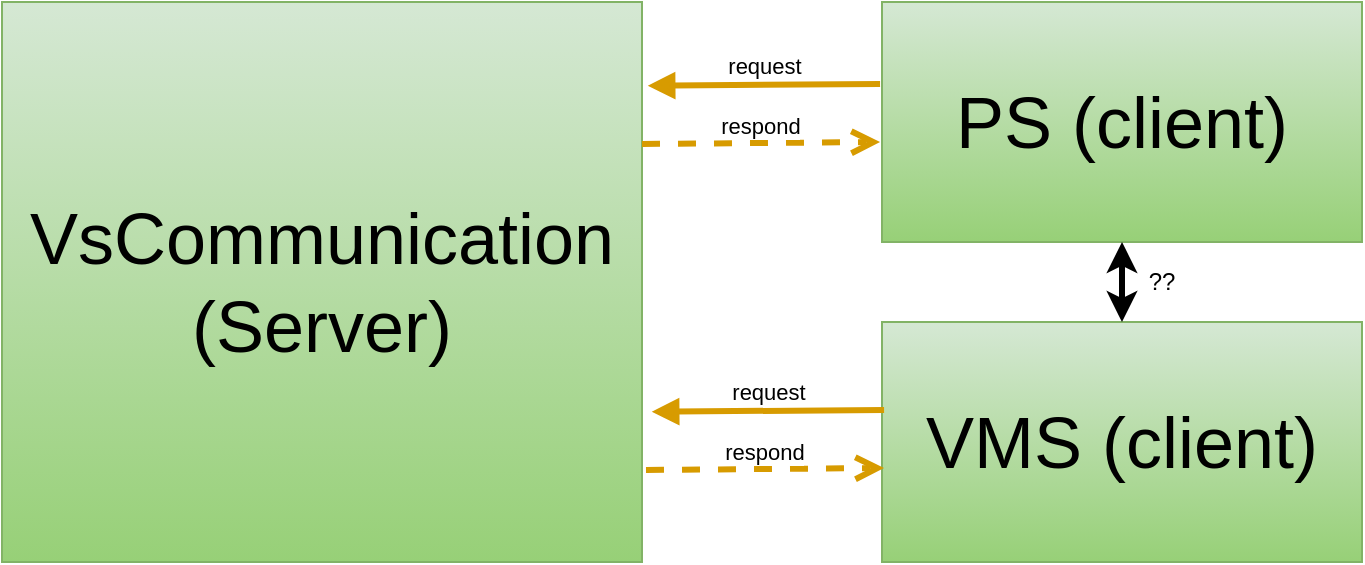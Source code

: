 <mxfile version="14.9.6" type="device"><diagram id="OziQHWoFPsSRi6FOWIjM" name="Page-1"><mxGraphModel dx="1102" dy="552" grid="1" gridSize="10" guides="1" tooltips="1" connect="1" arrows="1" fold="1" page="1" pageScale="1" pageWidth="850" pageHeight="1100" math="0" shadow="0"><root><mxCell id="0"/><mxCell id="1" parent="0"/><mxCell id="nXzDgfJxnsnAUZVtXu6q-1" value="&lt;font style=&quot;font-size: 36px&quot;&gt;VsCommunication&lt;br&gt;(Server)&lt;br&gt;&lt;/font&gt;" style="rounded=0;whiteSpace=wrap;html=1;gradientColor=#97d077;fillColor=#d5e8d4;strokeColor=#82b366;" vertex="1" parent="1"><mxGeometry x="40" y="120" width="320" height="280" as="geometry"/></mxCell><mxCell id="nXzDgfJxnsnAUZVtXu6q-2" value="&lt;font style=&quot;font-size: 36px&quot;&gt;PS (client)&lt;/font&gt;" style="rounded=0;whiteSpace=wrap;html=1;gradientColor=#97d077;fillColor=#d5e8d4;strokeColor=#82b366;" vertex="1" parent="1"><mxGeometry x="480" y="120" width="240" height="120" as="geometry"/></mxCell><mxCell id="nXzDgfJxnsnAUZVtXu6q-3" value="&lt;font style=&quot;font-size: 36px&quot;&gt;VMS (client)&lt;/font&gt;" style="rounded=0;whiteSpace=wrap;html=1;gradientColor=#97d077;fillColor=#d5e8d4;strokeColor=#82b366;" vertex="1" parent="1"><mxGeometry x="480" y="280" width="240" height="120" as="geometry"/></mxCell><mxCell id="nXzDgfJxnsnAUZVtXu6q-4" value="request" style="html=1;verticalAlign=bottom;endArrow=block;entryX=1.009;entryY=0.146;entryDx=0;entryDy=0;entryPerimeter=0;exitX=-0.004;exitY=0.333;exitDx=0;exitDy=0;exitPerimeter=0;gradientColor=#ffa500;fillColor=#ffcd28;strokeColor=#d79b00;strokeWidth=3;" edge="1" parent="1"><mxGeometry width="80" relative="1" as="geometry"><mxPoint x="479.04" y="160.96" as="sourcePoint"/><mxPoint x="362.88" y="161.88" as="targetPoint"/></mxGeometry></mxCell><mxCell id="nXzDgfJxnsnAUZVtXu6q-5" value="respond" style="html=1;verticalAlign=bottom;endArrow=open;dashed=1;endSize=8;exitX=1;exitY=0.25;exitDx=0;exitDy=0;entryX=-0.004;entryY=0.575;entryDx=0;entryDy=0;entryPerimeter=0;gradientColor=#ffa500;fillColor=#ffcd28;strokeColor=#d79b00;strokeWidth=3;" edge="1" parent="1"><mxGeometry relative="1" as="geometry"><mxPoint x="360" y="191" as="sourcePoint"/><mxPoint x="479.04" y="190" as="targetPoint"/></mxGeometry></mxCell><mxCell id="nXzDgfJxnsnAUZVtXu6q-6" value="request" style="html=1;verticalAlign=bottom;endArrow=block;entryX=1.009;entryY=0.146;entryDx=0;entryDy=0;entryPerimeter=0;exitX=-0.004;exitY=0.333;exitDx=0;exitDy=0;exitPerimeter=0;gradientColor=#ffa500;fillColor=#ffcd28;strokeColor=#d79b00;strokeWidth=3;" edge="1" parent="1"><mxGeometry width="80" relative="1" as="geometry"><mxPoint x="481.04" y="323.96" as="sourcePoint"/><mxPoint x="364.88" y="324.88" as="targetPoint"/></mxGeometry></mxCell><mxCell id="nXzDgfJxnsnAUZVtXu6q-7" value="respond" style="html=1;verticalAlign=bottom;endArrow=open;dashed=1;endSize=8;exitX=1;exitY=0.25;exitDx=0;exitDy=0;entryX=-0.004;entryY=0.575;entryDx=0;entryDy=0;entryPerimeter=0;gradientColor=#ffa500;fillColor=#ffcd28;strokeColor=#d79b00;strokeWidth=3;" edge="1" parent="1"><mxGeometry relative="1" as="geometry"><mxPoint x="362" y="354" as="sourcePoint"/><mxPoint x="481.04" y="353" as="targetPoint"/></mxGeometry></mxCell><mxCell id="nXzDgfJxnsnAUZVtXu6q-8" value="" style="endArrow=classic;startArrow=classic;html=1;strokeWidth=3;entryX=0.5;entryY=1;entryDx=0;entryDy=0;exitX=0.5;exitY=0;exitDx=0;exitDy=0;" edge="1" parent="1" source="nXzDgfJxnsnAUZVtXu6q-3" target="nXzDgfJxnsnAUZVtXu6q-2"><mxGeometry width="50" height="50" relative="1" as="geometry"><mxPoint x="280" y="250" as="sourcePoint"/><mxPoint x="330" y="200" as="targetPoint"/></mxGeometry></mxCell><mxCell id="nXzDgfJxnsnAUZVtXu6q-9" value="??" style="text;html=1;strokeColor=none;fillColor=none;align=center;verticalAlign=middle;whiteSpace=wrap;rounded=0;" vertex="1" parent="1"><mxGeometry x="600" y="250" width="40" height="20" as="geometry"/></mxCell></root></mxGraphModel></diagram></mxfile>
